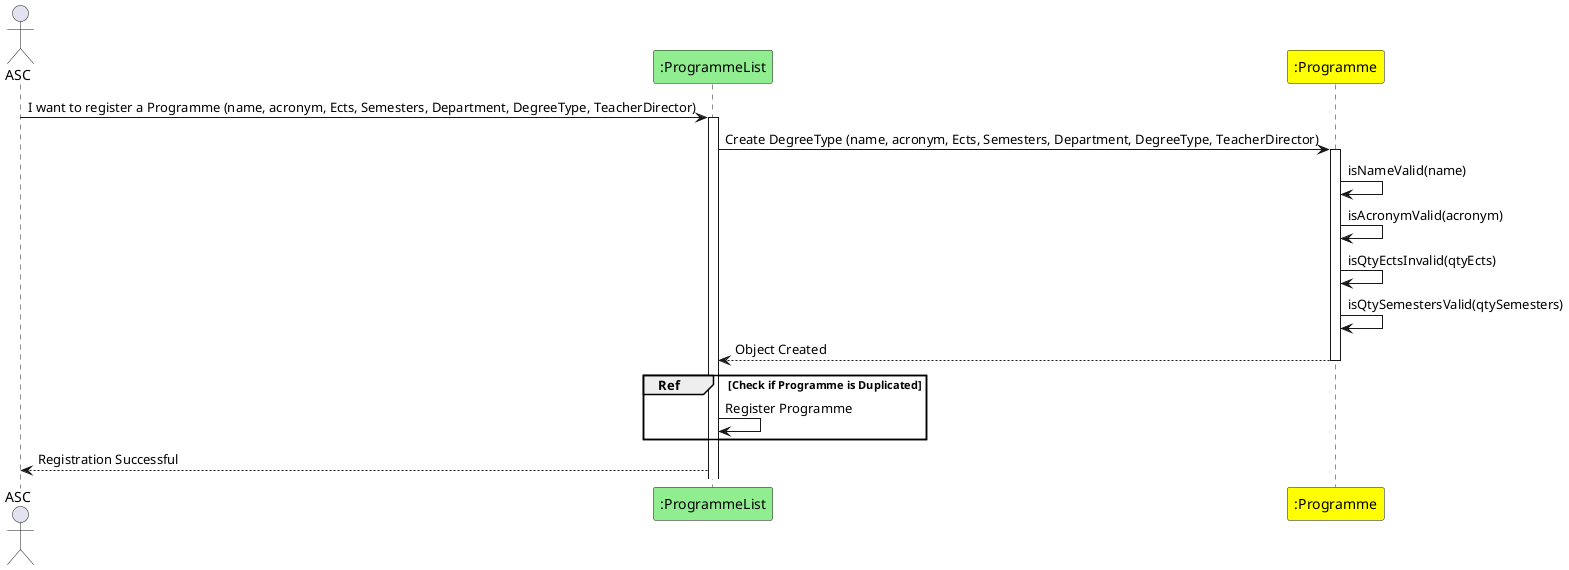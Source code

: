 @startuml
actor ASC
participant ":ProgrammeList" as PL #lightgreen
participant ":Programme" as PG #yellow

ASC -> PL : I want to register a Programme (name, acronym, Ects, Semesters, Department, DegreeType, TeacherDirector)
activate PL
PL -> PG : Create DegreeType (name, acronym, Ects, Semesters, Department, DegreeType, TeacherDirector)
activate PG
PG -> PG : isNameValid(name)
PG -> PG : isAcronymValid(acronym)
PG -> PG : isQtyEctsInvalid(qtyEcts)
PG -> PG : isQtySemestersValid(qtySemesters)
PG --> PL : Object Created
deactivate PG
group Ref [Check if Programme is Duplicated]
PL -> PL : Register Programme
end
deactivate PG
PL --> ASC : Registration Successful
@enduml
